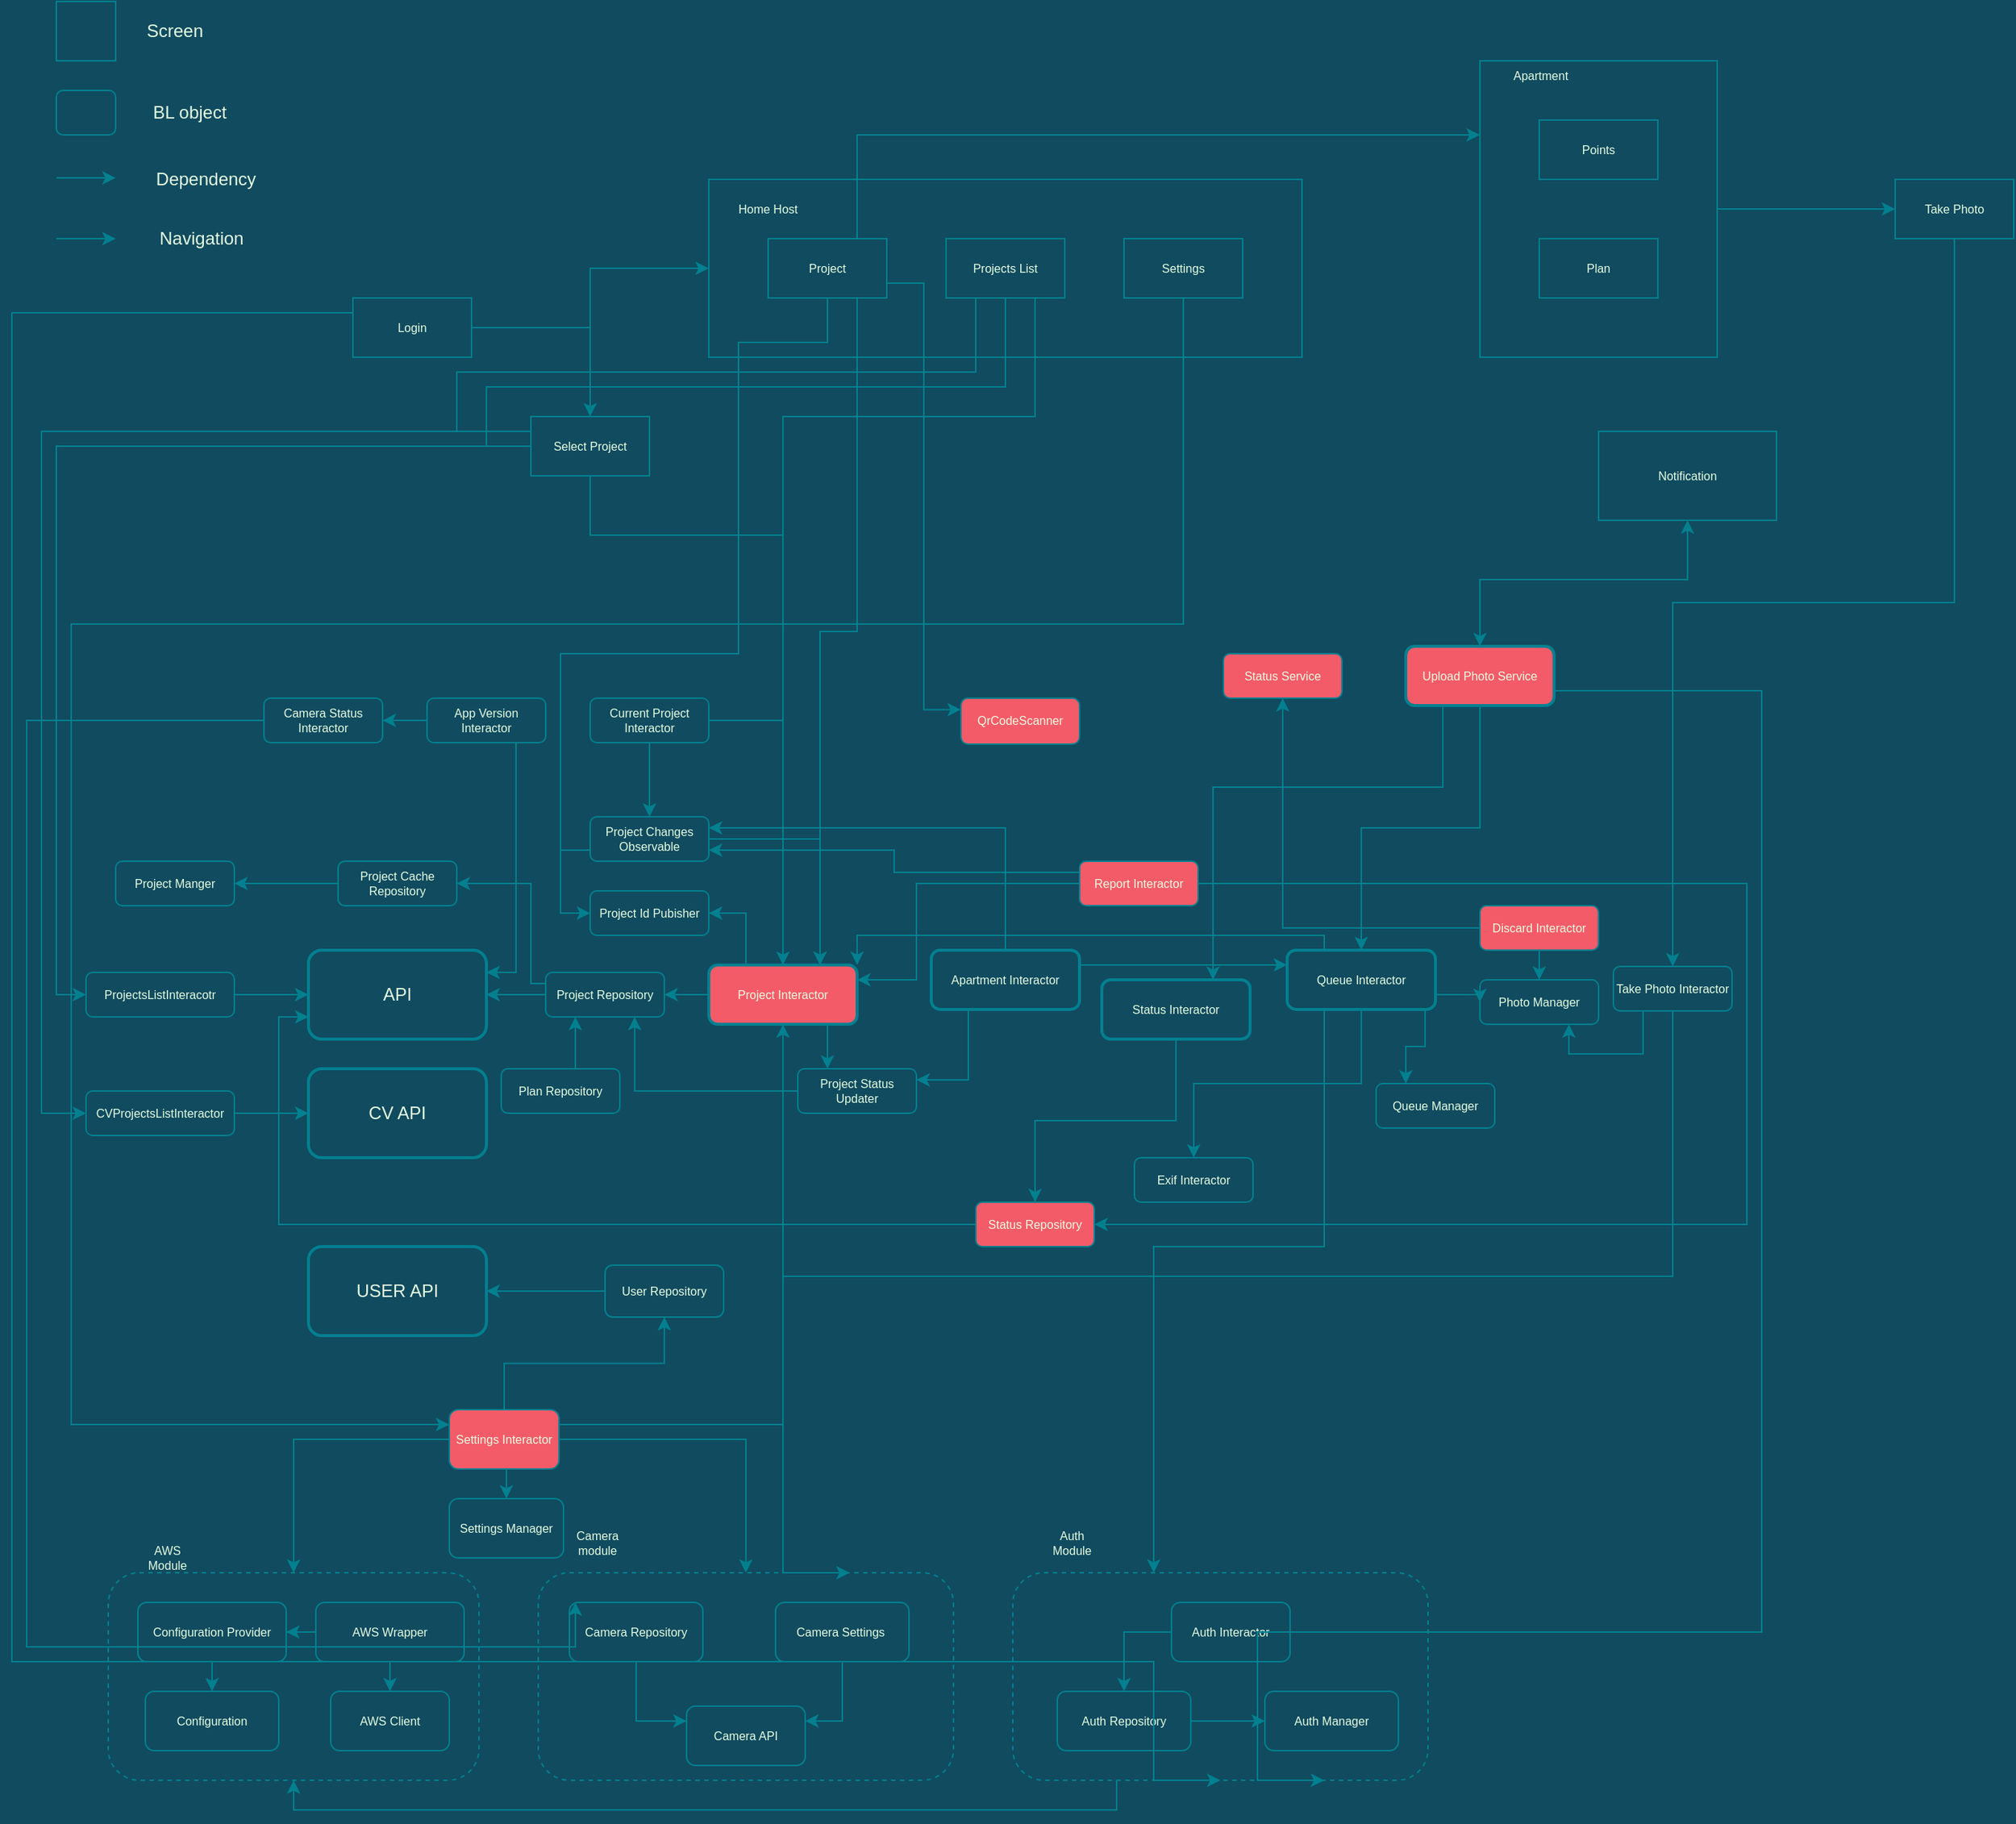 <mxfile version="15.8.8" type="github"><diagram name="Page-1" id="42789a77-a242-8287-6e28-9cd8cfd52e62"><mxGraphModel dx="2066" dy="1129" grid="1" gridSize="10" guides="1" tooltips="1" connect="1" arrows="1" fold="1" page="1" pageScale="1" pageWidth="1654" pageHeight="1169" background="#114B5F" math="0" shadow="0"><root><mxCell id="0"/><mxCell id="1" parent="0"/><mxCell id="CFFRvOlnbQnw0D-xUS7e-23" value="" style="rounded=0;whiteSpace=wrap;html=1;strokeWidth=1;fillColor=none;fontSize=8;strokeColor=#028090;fontColor=#E4FDE1;" parent="1" vertex="1"><mxGeometry x="480" y="160" width="400" height="120" as="geometry"/></mxCell><mxCell id="DZVY_cqz2_20i1OGTOJB-3" value="" style="rounded=1;whiteSpace=wrap;html=1;fillColor=none;fontSize=8;dashed=1;strokeColor=#028090;fontColor=#E4FDE1;" parent="1" vertex="1"><mxGeometry x="75" y="1100" width="250" height="140" as="geometry"/></mxCell><mxCell id="DZVY_cqz2_20i1OGTOJB-4" value="AWS Module" style="text;html=1;strokeColor=none;fillColor=none;align=center;verticalAlign=middle;whiteSpace=wrap;rounded=0;dashed=1;fontSize=8;fontColor=#E4FDE1;" parent="1" vertex="1"><mxGeometry x="95" y="1080" width="40" height="20" as="geometry"/></mxCell><mxCell id="DZVY_cqz2_20i1OGTOJB-30" style="edgeStyle=orthogonalEdgeStyle;rounded=0;orthogonalLoop=1;jettySize=auto;html=1;exitX=0.5;exitY=1;exitDx=0;exitDy=0;fontSize=8;entryX=0.5;entryY=0;entryDx=0;entryDy=0;labelBackgroundColor=#114B5F;strokeColor=#028090;fontColor=#E4FDE1;" parent="1" source="DZVY_cqz2_20i1OGTOJB-5" target="DZVY_cqz2_20i1OGTOJB-29" edge="1"><mxGeometry relative="1" as="geometry"/></mxCell><mxCell id="DZVY_cqz2_20i1OGTOJB-5" value="Configuration Provider" style="rounded=1;whiteSpace=wrap;html=1;fillColor=none;fontSize=8;strokeColor=#028090;fontColor=#E4FDE1;" parent="1" vertex="1"><mxGeometry x="95" y="1120" width="100" height="40" as="geometry"/></mxCell><mxCell id="DZVY_cqz2_20i1OGTOJB-6" value="AWS Client" style="rounded=1;whiteSpace=wrap;html=1;fillColor=none;fontSize=8;strokeColor=#028090;fontColor=#E4FDE1;" parent="1" vertex="1"><mxGeometry x="225" y="1180" width="80" height="40" as="geometry"/></mxCell><mxCell id="DZVY_cqz2_20i1OGTOJB-27" value="" style="edgeStyle=orthogonalEdgeStyle;rounded=0;orthogonalLoop=1;jettySize=auto;html=1;fontSize=8;labelBackgroundColor=#114B5F;strokeColor=#028090;fontColor=#E4FDE1;" parent="1" source="DZVY_cqz2_20i1OGTOJB-7" target="DZVY_cqz2_20i1OGTOJB-5" edge="1"><mxGeometry relative="1" as="geometry"/></mxCell><mxCell id="DZVY_cqz2_20i1OGTOJB-28" style="edgeStyle=orthogonalEdgeStyle;rounded=0;orthogonalLoop=1;jettySize=auto;html=1;exitX=0.5;exitY=1;exitDx=0;exitDy=0;fontSize=8;entryX=0.5;entryY=0;entryDx=0;entryDy=0;labelBackgroundColor=#114B5F;strokeColor=#028090;fontColor=#E4FDE1;" parent="1" source="DZVY_cqz2_20i1OGTOJB-7" target="DZVY_cqz2_20i1OGTOJB-6" edge="1"><mxGeometry relative="1" as="geometry"><mxPoint x="275" y="1180" as="targetPoint"/></mxGeometry></mxCell><mxCell id="DZVY_cqz2_20i1OGTOJB-7" value="AWS Wrapper" style="rounded=1;whiteSpace=wrap;html=1;fillColor=none;fontSize=8;strokeColor=#028090;fontColor=#E4FDE1;" parent="1" vertex="1"><mxGeometry x="215" y="1120" width="100" height="40" as="geometry"/></mxCell><mxCell id="DZVY_cqz2_20i1OGTOJB-8" value="" style="rounded=1;whiteSpace=wrap;html=1;fillColor=none;fontSize=8;dashed=1;strokeColor=#028090;fontColor=#E4FDE1;" parent="1" vertex="1"><mxGeometry x="365" y="1100" width="280" height="140" as="geometry"/></mxCell><mxCell id="DZVY_cqz2_20i1OGTOJB-9" value="Camera module" style="text;html=1;strokeColor=none;fillColor=none;align=center;verticalAlign=middle;whiteSpace=wrap;rounded=0;dashed=1;fontSize=8;fontColor=#E4FDE1;" parent="1" vertex="1"><mxGeometry x="385" y="1070" width="40" height="20" as="geometry"/></mxCell><mxCell id="DZVY_cqz2_20i1OGTOJB-10" value="Camera Repository" style="rounded=1;whiteSpace=wrap;html=1;fillColor=none;fontSize=8;strokeColor=#028090;fontColor=#E4FDE1;" parent="1" vertex="1"><mxGeometry x="386" y="1120" width="90" height="40" as="geometry"/></mxCell><mxCell id="DZVY_cqz2_20i1OGTOJB-11" value="Camera Settings&amp;nbsp;" style="rounded=1;whiteSpace=wrap;html=1;fillColor=none;fontSize=8;strokeColor=#028090;fontColor=#E4FDE1;" parent="1" vertex="1"><mxGeometry x="525" y="1120" width="90" height="40" as="geometry"/></mxCell><mxCell id="DZVY_cqz2_20i1OGTOJB-17" value="" style="edgeStyle=orthogonalEdgeStyle;rounded=0;orthogonalLoop=1;jettySize=auto;html=1;fontSize=8;exitX=0.5;exitY=1;exitDx=0;exitDy=0;entryX=0;entryY=0.25;entryDx=0;entryDy=0;labelBackgroundColor=#114B5F;strokeColor=#028090;fontColor=#E4FDE1;" parent="1" source="DZVY_cqz2_20i1OGTOJB-10" target="DZVY_cqz2_20i1OGTOJB-12" edge="1"><mxGeometry relative="1" as="geometry"/></mxCell><mxCell id="DZVY_cqz2_20i1OGTOJB-18" style="edgeStyle=orthogonalEdgeStyle;rounded=0;orthogonalLoop=1;jettySize=auto;html=1;exitX=0.5;exitY=1;exitDx=0;exitDy=0;fontSize=8;entryX=1;entryY=0.25;entryDx=0;entryDy=0;labelBackgroundColor=#114B5F;strokeColor=#028090;fontColor=#E4FDE1;" parent="1" source="DZVY_cqz2_20i1OGTOJB-11" target="DZVY_cqz2_20i1OGTOJB-12" edge="1"><mxGeometry relative="1" as="geometry"/></mxCell><mxCell id="DZVY_cqz2_20i1OGTOJB-12" value="Camera API" style="rounded=1;whiteSpace=wrap;html=1;fillColor=none;fontSize=8;strokeColor=#028090;fontColor=#E4FDE1;" parent="1" vertex="1"><mxGeometry x="465" y="1190" width="80" height="40" as="geometry"/></mxCell><mxCell id="DZVY_cqz2_20i1OGTOJB-21" style="edgeStyle=orthogonalEdgeStyle;rounded=0;orthogonalLoop=1;jettySize=auto;html=1;exitX=0.25;exitY=1;exitDx=0;exitDy=0;fontSize=8;entryX=0.5;entryY=1;entryDx=0;entryDy=0;labelBackgroundColor=#114B5F;strokeColor=#028090;fontColor=#E4FDE1;" parent="1" source="DZVY_cqz2_20i1OGTOJB-19" target="DZVY_cqz2_20i1OGTOJB-3" edge="1"><mxGeometry relative="1" as="geometry"><mxPoint x="755.333" y="1270" as="targetPoint"/></mxGeometry></mxCell><mxCell id="DZVY_cqz2_20i1OGTOJB-19" value="" style="rounded=1;whiteSpace=wrap;html=1;fillColor=none;fontSize=8;dashed=1;strokeColor=#028090;fontColor=#E4FDE1;" parent="1" vertex="1"><mxGeometry x="685" y="1100" width="280" height="140" as="geometry"/></mxCell><mxCell id="DZVY_cqz2_20i1OGTOJB-20" value="Auth Module" style="text;html=1;strokeColor=none;fillColor=none;align=center;verticalAlign=middle;whiteSpace=wrap;rounded=0;dashed=1;fontSize=8;fontColor=#E4FDE1;" parent="1" vertex="1"><mxGeometry x="705" y="1070" width="40" height="20" as="geometry"/></mxCell><mxCell id="DZVY_cqz2_20i1OGTOJB-29" value="Configuration" style="rounded=1;whiteSpace=wrap;html=1;fillColor=none;fontSize=8;strokeColor=#028090;fontColor=#E4FDE1;" parent="1" vertex="1"><mxGeometry x="100" y="1180" width="90" height="40" as="geometry"/></mxCell><mxCell id="DZVY_cqz2_20i1OGTOJB-35" style="edgeStyle=orthogonalEdgeStyle;rounded=0;orthogonalLoop=1;jettySize=auto;html=1;exitX=0;exitY=0.5;exitDx=0;exitDy=0;fontSize=8;entryX=0.5;entryY=0;entryDx=0;entryDy=0;labelBackgroundColor=#114B5F;strokeColor=#028090;fontColor=#E4FDE1;" parent="1" source="DZVY_cqz2_20i1OGTOJB-31" target="DZVY_cqz2_20i1OGTOJB-32" edge="1"><mxGeometry relative="1" as="geometry"/></mxCell><mxCell id="DZVY_cqz2_20i1OGTOJB-31" value="Auth Interactor" style="rounded=1;whiteSpace=wrap;html=1;fillColor=none;fontSize=8;strokeColor=#028090;fontColor=#E4FDE1;" parent="1" vertex="1"><mxGeometry x="792" y="1120" width="80" height="40" as="geometry"/></mxCell><mxCell id="DZVY_cqz2_20i1OGTOJB-36" style="edgeStyle=orthogonalEdgeStyle;rounded=0;orthogonalLoop=1;jettySize=auto;html=1;exitX=1;exitY=0.5;exitDx=0;exitDy=0;entryX=0;entryY=0.5;entryDx=0;entryDy=0;fontSize=8;labelBackgroundColor=#114B5F;strokeColor=#028090;fontColor=#E4FDE1;" parent="1" source="DZVY_cqz2_20i1OGTOJB-32" target="DZVY_cqz2_20i1OGTOJB-33" edge="1"><mxGeometry relative="1" as="geometry"/></mxCell><mxCell id="DZVY_cqz2_20i1OGTOJB-32" value="Auth Repository" style="rounded=1;whiteSpace=wrap;html=1;fillColor=none;fontSize=8;strokeColor=#028090;fontColor=#E4FDE1;" parent="1" vertex="1"><mxGeometry x="715" y="1180" width="90" height="40" as="geometry"/></mxCell><mxCell id="DZVY_cqz2_20i1OGTOJB-33" value="Auth Manager" style="rounded=1;whiteSpace=wrap;html=1;fillColor=none;fontSize=8;strokeColor=#028090;fontColor=#E4FDE1;" parent="1" vertex="1"><mxGeometry x="855" y="1180" width="90" height="40" as="geometry"/></mxCell><mxCell id="_e8I-PWvAFkvdqJC60Z8-18" value="QrCodeScanner" style="rounded=1;whiteSpace=wrap;html=1;fontSize=8;fillColor=#F45B69;strokeColor=#028090;fontColor=#E4FDE1;" parent="1" vertex="1"><mxGeometry x="650" y="510" width="80" height="30.94" as="geometry"/></mxCell><mxCell id="DZVY_cqz2_20i1OGTOJB-61" value="" style="edgeStyle=orthogonalEdgeStyle;rounded=0;orthogonalLoop=1;jettySize=auto;html=1;fontSize=8;labelBackgroundColor=#114B5F;strokeColor=#028090;fontColor=#E4FDE1;" parent="1" source="_e8I-PWvAFkvdqJC60Z8-2" target="DZVY_cqz2_20i1OGTOJB-58" edge="1"><mxGeometry relative="1" as="geometry"/></mxCell><mxCell id="DZVY_cqz2_20i1OGTOJB-76" style="edgeStyle=orthogonalEdgeStyle;rounded=0;orthogonalLoop=1;jettySize=auto;html=1;exitX=0.25;exitY=0;exitDx=0;exitDy=0;entryX=1;entryY=0.5;entryDx=0;entryDy=0;fontSize=8;labelBackgroundColor=#114B5F;strokeColor=#028090;fontColor=#E4FDE1;" parent="1" source="_e8I-PWvAFkvdqJC60Z8-2" target="DZVY_cqz2_20i1OGTOJB-63" edge="1"><mxGeometry relative="1" as="geometry"/></mxCell><mxCell id="DZVY_cqz2_20i1OGTOJB-91" style="edgeStyle=orthogonalEdgeStyle;rounded=0;orthogonalLoop=1;jettySize=auto;html=1;exitX=0.75;exitY=1;exitDx=0;exitDy=0;entryX=0.25;entryY=0;entryDx=0;entryDy=0;fontSize=8;labelBackgroundColor=#114B5F;strokeColor=#028090;fontColor=#E4FDE1;" parent="1" source="_e8I-PWvAFkvdqJC60Z8-2" target="DZVY_cqz2_20i1OGTOJB-65" edge="1"><mxGeometry relative="1" as="geometry"/></mxCell><mxCell id="_e8I-PWvAFkvdqJC60Z8-2" value="Project Interactor" style="rounded=1;whiteSpace=wrap;html=1;fontSize=8;strokeWidth=2;fillColor=#F45B69;strokeColor=#028090;fontColor=#E4FDE1;" parent="1" vertex="1"><mxGeometry x="480" y="690" width="100" height="40" as="geometry"/></mxCell><mxCell id="DZVY_cqz2_20i1OGTOJB-40" style="edgeStyle=orthogonalEdgeStyle;rounded=0;orthogonalLoop=1;jettySize=auto;html=1;exitX=1;exitY=0.5;exitDx=0;exitDy=0;fontSize=8;labelBackgroundColor=#114B5F;strokeColor=#028090;fontColor=#E4FDE1;" parent="1" source="_e8I-PWvAFkvdqJC60Z8-4" target="DZVY_cqz2_20i1OGTOJB-8" edge="1"><mxGeometry relative="1" as="geometry"/></mxCell><mxCell id="DZVY_cqz2_20i1OGTOJB-43" style="edgeStyle=orthogonalEdgeStyle;rounded=0;orthogonalLoop=1;jettySize=auto;html=1;exitX=0;exitY=0.5;exitDx=0;exitDy=0;fontSize=8;labelBackgroundColor=#114B5F;strokeColor=#028090;fontColor=#E4FDE1;" parent="1" source="_e8I-PWvAFkvdqJC60Z8-4" target="DZVY_cqz2_20i1OGTOJB-3" edge="1"><mxGeometry relative="1" as="geometry"/></mxCell><mxCell id="DZVY_cqz2_20i1OGTOJB-46" style="edgeStyle=orthogonalEdgeStyle;rounded=0;orthogonalLoop=1;jettySize=auto;html=1;exitX=0.5;exitY=1;exitDx=0;exitDy=0;entryX=0.5;entryY=0;entryDx=0;entryDy=0;fontSize=8;labelBackgroundColor=#114B5F;strokeColor=#028090;fontColor=#E4FDE1;" parent="1" source="_e8I-PWvAFkvdqJC60Z8-4" target="DZVY_cqz2_20i1OGTOJB-41" edge="1"><mxGeometry relative="1" as="geometry"/></mxCell><mxCell id="DZVY_cqz2_20i1OGTOJB-57" style="edgeStyle=orthogonalEdgeStyle;rounded=0;orthogonalLoop=1;jettySize=auto;html=1;exitX=1;exitY=0.25;exitDx=0;exitDy=0;entryX=0.5;entryY=1;entryDx=0;entryDy=0;fontSize=12;labelBackgroundColor=#114B5F;strokeColor=#028090;fontColor=#E4FDE1;" parent="1" source="_e8I-PWvAFkvdqJC60Z8-4" target="_e8I-PWvAFkvdqJC60Z8-2" edge="1"><mxGeometry relative="1" as="geometry"/></mxCell><mxCell id="qmJOPKfIapiushT_JeNZ-2" style="edgeStyle=orthogonalEdgeStyle;rounded=0;orthogonalLoop=1;jettySize=auto;html=1;entryX=0.5;entryY=1;entryDx=0;entryDy=0;strokeColor=#028090;exitX=0.5;exitY=0;exitDx=0;exitDy=0;" edge="1" parent="1" source="_e8I-PWvAFkvdqJC60Z8-4" target="qmJOPKfIapiushT_JeNZ-3"><mxGeometry relative="1" as="geometry"/></mxCell><mxCell id="_e8I-PWvAFkvdqJC60Z8-4" value="Settings Interactor" style="rounded=1;whiteSpace=wrap;html=1;fontSize=8;fillColor=#F45B69;strokeColor=#028090;fontColor=#E4FDE1;" parent="1" vertex="1"><mxGeometry x="305" y="990" width="74" height="40" as="geometry"/></mxCell><mxCell id="DZVY_cqz2_20i1OGTOJB-41" value="Settings Manager" style="rounded=1;whiteSpace=wrap;html=1;fillColor=none;fontSize=8;strokeColor=#028090;fontColor=#E4FDE1;" parent="1" vertex="1"><mxGeometry x="305" y="1050" width="77" height="40" as="geometry"/></mxCell><mxCell id="DZVY_cqz2_20i1OGTOJB-56" style="edgeStyle=orthogonalEdgeStyle;rounded=0;orthogonalLoop=1;jettySize=auto;html=1;exitX=1;exitY=0.5;exitDx=0;exitDy=0;entryX=0;entryY=0.5;entryDx=0;entryDy=0;fontSize=12;labelBackgroundColor=#114B5F;strokeColor=#028090;fontColor=#E4FDE1;" parent="1" source="DZVY_cqz2_20i1OGTOJB-48" target="DZVY_cqz2_20i1OGTOJB-50" edge="1"><mxGeometry relative="1" as="geometry"/></mxCell><mxCell id="DZVY_cqz2_20i1OGTOJB-48" value="ProjectsListInteracotr" style="rounded=1;whiteSpace=wrap;html=1;fillColor=none;fontSize=8;strokeColor=#028090;fontColor=#E4FDE1;" parent="1" vertex="1"><mxGeometry x="60" y="695" width="100" height="30" as="geometry"/></mxCell><mxCell id="DZVY_cqz2_20i1OGTOJB-55" style="edgeStyle=orthogonalEdgeStyle;rounded=0;orthogonalLoop=1;jettySize=auto;html=1;exitX=1;exitY=0.5;exitDx=0;exitDy=0;fontSize=12;labelBackgroundColor=#114B5F;strokeColor=#028090;fontColor=#E4FDE1;" parent="1" source="DZVY_cqz2_20i1OGTOJB-49" target="DZVY_cqz2_20i1OGTOJB-51" edge="1"><mxGeometry relative="1" as="geometry"/></mxCell><mxCell id="DZVY_cqz2_20i1OGTOJB-49" value="CVProjectsListInteractor" style="rounded=1;whiteSpace=wrap;html=1;fillColor=none;fontSize=8;strokeColor=#028090;fontColor=#E4FDE1;" parent="1" vertex="1"><mxGeometry x="60" y="775" width="100" height="30" as="geometry"/></mxCell><mxCell id="DZVY_cqz2_20i1OGTOJB-50" value="API" style="rounded=1;whiteSpace=wrap;html=1;fillColor=none;fontSize=12;strokeWidth=2;strokeColor=#028090;fontColor=#E4FDE1;" parent="1" vertex="1"><mxGeometry x="210" y="680" width="120" height="60" as="geometry"/></mxCell><mxCell id="DZVY_cqz2_20i1OGTOJB-51" value="CV API" style="rounded=1;whiteSpace=wrap;html=1;fillColor=none;fontSize=12;strokeWidth=2;strokeColor=#028090;fontColor=#E4FDE1;" parent="1" vertex="1"><mxGeometry x="210" y="760" width="120" height="60" as="geometry"/></mxCell><mxCell id="DZVY_cqz2_20i1OGTOJB-59" style="edgeStyle=orthogonalEdgeStyle;rounded=0;orthogonalLoop=1;jettySize=auto;html=1;exitX=0;exitY=0.5;exitDx=0;exitDy=0;entryX=1;entryY=0.5;entryDx=0;entryDy=0;fontSize=8;labelBackgroundColor=#114B5F;strokeColor=#028090;fontColor=#E4FDE1;" parent="1" source="DZVY_cqz2_20i1OGTOJB-58" target="DZVY_cqz2_20i1OGTOJB-50" edge="1"><mxGeometry relative="1" as="geometry"/></mxCell><mxCell id="DZVY_cqz2_20i1OGTOJB-71" style="edgeStyle=orthogonalEdgeStyle;rounded=0;orthogonalLoop=1;jettySize=auto;html=1;exitX=0;exitY=0.25;exitDx=0;exitDy=0;entryX=1;entryY=0.5;entryDx=0;entryDy=0;fontSize=8;labelBackgroundColor=#114B5F;strokeColor=#028090;fontColor=#E4FDE1;" parent="1" source="DZVY_cqz2_20i1OGTOJB-58" target="DZVY_cqz2_20i1OGTOJB-70" edge="1"><mxGeometry relative="1" as="geometry"><Array as="points"><mxPoint x="360" y="702"/><mxPoint x="360" y="635"/></Array></mxGeometry></mxCell><mxCell id="DZVY_cqz2_20i1OGTOJB-58" value="Project Repository" style="rounded=1;whiteSpace=wrap;html=1;fillColor=none;fontSize=8;strokeColor=#028090;fontColor=#E4FDE1;" parent="1" vertex="1"><mxGeometry x="370" y="695" width="80" height="30" as="geometry"/></mxCell><mxCell id="DZVY_cqz2_20i1OGTOJB-63" value="Project Id Pubisher" style="rounded=1;whiteSpace=wrap;html=1;fillColor=none;fontSize=8;strokeColor=#028090;fontColor=#E4FDE1;" parent="1" vertex="1"><mxGeometry x="400" y="640" width="80" height="30" as="geometry"/></mxCell><mxCell id="DZVY_cqz2_20i1OGTOJB-88" style="edgeStyle=orthogonalEdgeStyle;rounded=0;orthogonalLoop=1;jettySize=auto;html=1;exitX=0;exitY=0.5;exitDx=0;exitDy=0;entryX=0.75;entryY=1;entryDx=0;entryDy=0;fontSize=8;labelBackgroundColor=#114B5F;strokeColor=#028090;fontColor=#E4FDE1;" parent="1" source="DZVY_cqz2_20i1OGTOJB-65" target="DZVY_cqz2_20i1OGTOJB-58" edge="1"><mxGeometry relative="1" as="geometry"/></mxCell><mxCell id="DZVY_cqz2_20i1OGTOJB-65" value="Project Status Updater" style="rounded=1;whiteSpace=wrap;html=1;fillColor=none;fontSize=8;strokeColor=#028090;fontColor=#E4FDE1;" parent="1" vertex="1"><mxGeometry x="540" y="760" width="80" height="30" as="geometry"/></mxCell><mxCell id="DZVY_cqz2_20i1OGTOJB-90" style="edgeStyle=orthogonalEdgeStyle;rounded=0;orthogonalLoop=1;jettySize=auto;html=1;exitX=0.75;exitY=0;exitDx=0;exitDy=0;entryX=0.25;entryY=1;entryDx=0;entryDy=0;fontSize=8;labelBackgroundColor=#114B5F;strokeColor=#028090;fontColor=#E4FDE1;" parent="1" source="DZVY_cqz2_20i1OGTOJB-67" target="DZVY_cqz2_20i1OGTOJB-58" edge="1"><mxGeometry relative="1" as="geometry"/></mxCell><mxCell id="DZVY_cqz2_20i1OGTOJB-67" value="Plan Repository" style="rounded=1;whiteSpace=wrap;html=1;fillColor=none;fontSize=8;strokeColor=#028090;fontColor=#E4FDE1;" parent="1" vertex="1"><mxGeometry x="340" y="760" width="80" height="30" as="geometry"/></mxCell><mxCell id="DZVY_cqz2_20i1OGTOJB-73" value="" style="edgeStyle=orthogonalEdgeStyle;rounded=0;orthogonalLoop=1;jettySize=auto;html=1;fontSize=8;labelBackgroundColor=#114B5F;strokeColor=#028090;fontColor=#E4FDE1;" parent="1" source="DZVY_cqz2_20i1OGTOJB-70" target="DZVY_cqz2_20i1OGTOJB-72" edge="1"><mxGeometry relative="1" as="geometry"/></mxCell><mxCell id="DZVY_cqz2_20i1OGTOJB-70" value="Project Cache Repository" style="rounded=1;whiteSpace=wrap;html=1;fillColor=none;fontSize=8;strokeColor=#028090;fontColor=#E4FDE1;" parent="1" vertex="1"><mxGeometry x="230" y="620" width="80" height="30" as="geometry"/></mxCell><mxCell id="DZVY_cqz2_20i1OGTOJB-72" value="Project Manger" style="rounded=1;whiteSpace=wrap;html=1;fillColor=none;fontSize=8;strokeColor=#028090;fontColor=#E4FDE1;" parent="1" vertex="1"><mxGeometry x="80" y="620" width="80" height="30" as="geometry"/></mxCell><mxCell id="DZVY_cqz2_20i1OGTOJB-81" style="edgeStyle=orthogonalEdgeStyle;rounded=0;orthogonalLoop=1;jettySize=auto;html=1;exitX=0.5;exitY=0;exitDx=0;exitDy=0;entryX=1;entryY=0.25;entryDx=0;entryDy=0;fontSize=8;labelBackgroundColor=#114B5F;strokeColor=#028090;fontColor=#E4FDE1;" parent="1" source="DZVY_cqz2_20i1OGTOJB-79" target="DZVY_cqz2_20i1OGTOJB-80" edge="1"><mxGeometry relative="1" as="geometry"/></mxCell><mxCell id="DZVY_cqz2_20i1OGTOJB-92" style="edgeStyle=orthogonalEdgeStyle;rounded=0;orthogonalLoop=1;jettySize=auto;html=1;exitX=0.25;exitY=1;exitDx=0;exitDy=0;entryX=1;entryY=0.25;entryDx=0;entryDy=0;fontSize=8;labelBackgroundColor=#114B5F;strokeColor=#028090;fontColor=#E4FDE1;" parent="1" source="DZVY_cqz2_20i1OGTOJB-79" target="DZVY_cqz2_20i1OGTOJB-65" edge="1"><mxGeometry relative="1" as="geometry"/></mxCell><mxCell id="CFFRvOlnbQnw0D-xUS7e-15" style="edgeStyle=orthogonalEdgeStyle;rounded=0;orthogonalLoop=1;jettySize=auto;html=1;exitX=1;exitY=0.25;exitDx=0;exitDy=0;entryX=0;entryY=0.25;entryDx=0;entryDy=0;fontSize=8;labelBackgroundColor=#114B5F;strokeColor=#028090;fontColor=#E4FDE1;" parent="1" source="DZVY_cqz2_20i1OGTOJB-79" target="DZVY_cqz2_20i1OGTOJB-84" edge="1"><mxGeometry relative="1" as="geometry"/></mxCell><mxCell id="DZVY_cqz2_20i1OGTOJB-79" value="Apartment Interactor" style="rounded=1;whiteSpace=wrap;html=1;fillColor=none;fontSize=8;strokeWidth=2;strokeColor=#028090;fontColor=#E4FDE1;" parent="1" vertex="1"><mxGeometry x="630" y="679.94" width="100" height="40" as="geometry"/></mxCell><mxCell id="DZVY_cqz2_20i1OGTOJB-86" style="edgeStyle=orthogonalEdgeStyle;rounded=0;orthogonalLoop=1;jettySize=auto;html=1;exitX=0;exitY=0.75;exitDx=0;exitDy=0;entryX=0;entryY=0.5;entryDx=0;entryDy=0;fontSize=8;labelBackgroundColor=#114B5F;strokeColor=#028090;fontColor=#E4FDE1;" parent="1" source="DZVY_cqz2_20i1OGTOJB-80" target="DZVY_cqz2_20i1OGTOJB-63" edge="1"><mxGeometry relative="1" as="geometry"/></mxCell><mxCell id="DZVY_cqz2_20i1OGTOJB-87" style="edgeStyle=orthogonalEdgeStyle;rounded=0;orthogonalLoop=1;jettySize=auto;html=1;exitX=1;exitY=0.5;exitDx=0;exitDy=0;entryX=0.75;entryY=0;entryDx=0;entryDy=0;fontSize=8;labelBackgroundColor=#114B5F;strokeColor=#028090;fontColor=#E4FDE1;" parent="1" source="DZVY_cqz2_20i1OGTOJB-80" target="_e8I-PWvAFkvdqJC60Z8-2" edge="1"><mxGeometry relative="1" as="geometry"/></mxCell><mxCell id="DZVY_cqz2_20i1OGTOJB-80" value="Project Changes Observable" style="rounded=1;whiteSpace=wrap;html=1;strokeWidth=1;fillColor=none;fontSize=8;strokeColor=#028090;fontColor=#E4FDE1;" parent="1" vertex="1"><mxGeometry x="400" y="590" width="80" height="30" as="geometry"/></mxCell><mxCell id="DZVY_cqz2_20i1OGTOJB-109" style="edgeStyle=orthogonalEdgeStyle;rounded=0;orthogonalLoop=1;jettySize=auto;html=1;exitX=0.25;exitY=0;exitDx=0;exitDy=0;entryX=1;entryY=0;entryDx=0;entryDy=0;fontSize=8;labelBackgroundColor=#114B5F;strokeColor=#028090;fontColor=#E4FDE1;" parent="1" source="DZVY_cqz2_20i1OGTOJB-84" target="_e8I-PWvAFkvdqJC60Z8-2" edge="1"><mxGeometry relative="1" as="geometry"><Array as="points"><mxPoint x="895" y="670"/><mxPoint x="580" y="670"/></Array></mxGeometry></mxCell><mxCell id="DZVY_cqz2_20i1OGTOJB-111" style="edgeStyle=orthogonalEdgeStyle;rounded=0;orthogonalLoop=1;jettySize=auto;html=1;exitX=0.5;exitY=1;exitDx=0;exitDy=0;entryX=0.5;entryY=0;entryDx=0;entryDy=0;fontSize=8;labelBackgroundColor=#114B5F;strokeColor=#028090;fontColor=#E4FDE1;" parent="1" source="DZVY_cqz2_20i1OGTOJB-84" target="DZVY_cqz2_20i1OGTOJB-110" edge="1"><mxGeometry relative="1" as="geometry"/></mxCell><mxCell id="DZVY_cqz2_20i1OGTOJB-116" style="edgeStyle=orthogonalEdgeStyle;rounded=0;orthogonalLoop=1;jettySize=auto;html=1;exitX=1;exitY=0.75;exitDx=0;exitDy=0;entryX=0;entryY=0.5;entryDx=0;entryDy=0;fontSize=8;labelBackgroundColor=#114B5F;strokeColor=#028090;fontColor=#E4FDE1;" parent="1" source="DZVY_cqz2_20i1OGTOJB-84" target="DZVY_cqz2_20i1OGTOJB-104" edge="1"><mxGeometry relative="1" as="geometry"/></mxCell><mxCell id="DZVY_cqz2_20i1OGTOJB-117" style="edgeStyle=orthogonalEdgeStyle;rounded=0;orthogonalLoop=1;jettySize=auto;html=1;fontSize=8;exitX=0.25;exitY=1;exitDx=0;exitDy=0;labelBackgroundColor=#114B5F;strokeColor=#028090;fontColor=#E4FDE1;" parent="1" source="DZVY_cqz2_20i1OGTOJB-84" target="DZVY_cqz2_20i1OGTOJB-19" edge="1"><mxGeometry relative="1" as="geometry"><Array as="points"><mxPoint x="895" y="880"/><mxPoint x="780" y="880"/></Array><mxPoint x="890" y="740" as="sourcePoint"/></mxGeometry></mxCell><mxCell id="DZVY_cqz2_20i1OGTOJB-84" value="Queue Interactor" style="rounded=1;whiteSpace=wrap;html=1;strokeWidth=2;fillColor=none;fontSize=8;strokeColor=#028090;fontColor=#E4FDE1;" parent="1" vertex="1"><mxGeometry x="870" y="679.94" width="100" height="40" as="geometry"/></mxCell><mxCell id="DZVY_cqz2_20i1OGTOJB-94" style="edgeStyle=orthogonalEdgeStyle;rounded=0;orthogonalLoop=1;jettySize=auto;html=1;exitX=0.5;exitY=1;exitDx=0;exitDy=0;entryX=0.5;entryY=0;entryDx=0;entryDy=0;fontSize=8;labelBackgroundColor=#114B5F;strokeColor=#028090;fontColor=#E4FDE1;" parent="1" source="DZVY_cqz2_20i1OGTOJB-93" target="DZVY_cqz2_20i1OGTOJB-80" edge="1"><mxGeometry relative="1" as="geometry"/></mxCell><mxCell id="DZVY_cqz2_20i1OGTOJB-95" style="edgeStyle=orthogonalEdgeStyle;rounded=0;orthogonalLoop=1;jettySize=auto;html=1;exitX=1;exitY=0.5;exitDx=0;exitDy=0;fontSize=8;labelBackgroundColor=#114B5F;strokeColor=#028090;fontColor=#E4FDE1;" parent="1" source="DZVY_cqz2_20i1OGTOJB-93" target="_e8I-PWvAFkvdqJC60Z8-2" edge="1"><mxGeometry relative="1" as="geometry"/></mxCell><mxCell id="DZVY_cqz2_20i1OGTOJB-93" value="Current Project Interactor" style="rounded=1;whiteSpace=wrap;html=1;strokeWidth=1;fillColor=none;fontSize=8;strokeColor=#028090;fontColor=#E4FDE1;" parent="1" vertex="1"><mxGeometry x="400" y="510" width="80" height="30" as="geometry"/></mxCell><mxCell id="DZVY_cqz2_20i1OGTOJB-97" style="edgeStyle=orthogonalEdgeStyle;rounded=0;orthogonalLoop=1;jettySize=auto;html=1;exitX=0.75;exitY=1;exitDx=0;exitDy=0;entryX=1;entryY=0.25;entryDx=0;entryDy=0;fontSize=8;labelBackgroundColor=#114B5F;strokeColor=#028090;fontColor=#E4FDE1;" parent="1" source="DZVY_cqz2_20i1OGTOJB-96" target="DZVY_cqz2_20i1OGTOJB-50" edge="1"><mxGeometry relative="1" as="geometry"/></mxCell><mxCell id="DZVY_cqz2_20i1OGTOJB-99" style="edgeStyle=orthogonalEdgeStyle;rounded=0;orthogonalLoop=1;jettySize=auto;html=1;exitX=0;exitY=0.5;exitDx=0;exitDy=0;entryX=1;entryY=0.5;entryDx=0;entryDy=0;fontSize=8;labelBackgroundColor=#114B5F;strokeColor=#028090;fontColor=#E4FDE1;" parent="1" source="DZVY_cqz2_20i1OGTOJB-96" target="DZVY_cqz2_20i1OGTOJB-98" edge="1"><mxGeometry relative="1" as="geometry"/></mxCell><mxCell id="DZVY_cqz2_20i1OGTOJB-96" value="App Version Interactor" style="rounded=1;whiteSpace=wrap;html=1;strokeWidth=1;fillColor=none;fontSize=8;strokeColor=#028090;fontColor=#E4FDE1;" parent="1" vertex="1"><mxGeometry x="290" y="510" width="80" height="30" as="geometry"/></mxCell><mxCell id="DZVY_cqz2_20i1OGTOJB-100" style="edgeStyle=orthogonalEdgeStyle;rounded=0;orthogonalLoop=1;jettySize=auto;html=1;exitX=0;exitY=0.5;exitDx=0;exitDy=0;fontSize=8;labelBackgroundColor=#114B5F;strokeColor=#028090;fontColor=#E4FDE1;" parent="1" source="DZVY_cqz2_20i1OGTOJB-98" edge="1"><mxGeometry relative="1" as="geometry"><mxPoint x="390" y="1120" as="targetPoint"/><Array as="points"><mxPoint x="20" y="525"/><mxPoint x="20" y="1150"/><mxPoint x="390" y="1150"/></Array></mxGeometry></mxCell><mxCell id="DZVY_cqz2_20i1OGTOJB-98" value="Camera Status Interactor" style="rounded=1;whiteSpace=wrap;html=1;strokeWidth=1;fillColor=none;fontSize=8;strokeColor=#028090;fontColor=#E4FDE1;" parent="1" vertex="1"><mxGeometry x="180" y="510" width="80" height="30" as="geometry"/></mxCell><mxCell id="DZVY_cqz2_20i1OGTOJB-103" style="edgeStyle=orthogonalEdgeStyle;rounded=0;orthogonalLoop=1;jettySize=auto;html=1;exitX=0.5;exitY=1;exitDx=0;exitDy=0;entryX=0.75;entryY=0;entryDx=0;entryDy=0;fontSize=8;labelBackgroundColor=#114B5F;strokeColor=#028090;fontColor=#E4FDE1;" parent="1" source="DZVY_cqz2_20i1OGTOJB-101" target="DZVY_cqz2_20i1OGTOJB-8" edge="1"><mxGeometry relative="1" as="geometry"><Array as="points"><mxPoint x="1130" y="900"/><mxPoint x="530" y="900"/></Array></mxGeometry></mxCell><mxCell id="DZVY_cqz2_20i1OGTOJB-114" style="edgeStyle=orthogonalEdgeStyle;rounded=0;orthogonalLoop=1;jettySize=auto;html=1;exitX=0.25;exitY=1;exitDx=0;exitDy=0;entryX=0.75;entryY=1;entryDx=0;entryDy=0;fontSize=8;labelBackgroundColor=#114B5F;strokeColor=#028090;fontColor=#E4FDE1;" parent="1" source="DZVY_cqz2_20i1OGTOJB-101" target="DZVY_cqz2_20i1OGTOJB-104" edge="1"><mxGeometry relative="1" as="geometry"/></mxCell><mxCell id="DZVY_cqz2_20i1OGTOJB-101" value="Take Photo Interactor" style="rounded=1;whiteSpace=wrap;html=1;strokeWidth=1;fillColor=none;fontSize=8;strokeColor=#028090;fontColor=#E4FDE1;" parent="1" vertex="1"><mxGeometry x="1090" y="690.94" width="80" height="30" as="geometry"/></mxCell><mxCell id="DZVY_cqz2_20i1OGTOJB-104" value="Photo Manager" style="rounded=1;whiteSpace=wrap;html=1;strokeWidth=1;fillColor=none;fontSize=8;strokeColor=#028090;fontColor=#E4FDE1;" parent="1" vertex="1"><mxGeometry x="1000" y="700" width="80" height="30" as="geometry"/></mxCell><mxCell id="CFFRvOlnbQnw0D-xUS7e-8" style="edgeStyle=orthogonalEdgeStyle;rounded=0;orthogonalLoop=1;jettySize=auto;html=1;exitX=0.5;exitY=1;exitDx=0;exitDy=0;entryX=0.5;entryY=0;entryDx=0;entryDy=0;fontSize=8;labelBackgroundColor=#114B5F;strokeColor=#028090;fontColor=#E4FDE1;" parent="1" source="DZVY_cqz2_20i1OGTOJB-106" target="CFFRvOlnbQnw0D-xUS7e-7" edge="1"><mxGeometry relative="1" as="geometry"/></mxCell><mxCell id="DZVY_cqz2_20i1OGTOJB-106" value="Status Interactor" style="rounded=1;whiteSpace=wrap;html=1;strokeWidth=2;fillColor=none;fontSize=8;strokeColor=#028090;fontColor=#E4FDE1;" parent="1" vertex="1"><mxGeometry x="745" y="700" width="100" height="40" as="geometry"/></mxCell><mxCell id="DZVY_cqz2_20i1OGTOJB-110" value="Exif Interactor" style="rounded=1;whiteSpace=wrap;html=1;strokeWidth=1;fillColor=none;fontSize=8;strokeColor=#028090;fontColor=#E4FDE1;" parent="1" vertex="1"><mxGeometry x="767" y="820" width="80" height="30" as="geometry"/></mxCell><mxCell id="DZVY_cqz2_20i1OGTOJB-113" style="edgeStyle=orthogonalEdgeStyle;rounded=0;orthogonalLoop=1;jettySize=auto;html=1;exitX=0.93;exitY=1;exitDx=0;exitDy=0;entryX=0.25;entryY=0;entryDx=0;entryDy=0;fontSize=8;exitPerimeter=0;labelBackgroundColor=#114B5F;strokeColor=#028090;fontColor=#E4FDE1;" parent="1" source="DZVY_cqz2_20i1OGTOJB-84" target="DZVY_cqz2_20i1OGTOJB-112" edge="1"><mxGeometry relative="1" as="geometry"/></mxCell><mxCell id="DZVY_cqz2_20i1OGTOJB-112" value="Queue Manager" style="rounded=1;whiteSpace=wrap;html=1;strokeWidth=1;fillColor=none;fontSize=8;strokeColor=#028090;fontColor=#E4FDE1;" parent="1" vertex="1"><mxGeometry x="930" y="770" width="80" height="30" as="geometry"/></mxCell><mxCell id="CFFRvOlnbQnw0D-xUS7e-4" style="edgeStyle=orthogonalEdgeStyle;rounded=0;orthogonalLoop=1;jettySize=auto;html=1;exitX=0.5;exitY=1;exitDx=0;exitDy=0;fontSize=8;labelBackgroundColor=#114B5F;strokeColor=#028090;fontColor=#E4FDE1;" parent="1" source="CFFRvOlnbQnw0D-xUS7e-1" target="DZVY_cqz2_20i1OGTOJB-104" edge="1"><mxGeometry relative="1" as="geometry"/></mxCell><mxCell id="CFFRvOlnbQnw0D-xUS7e-6" style="edgeStyle=orthogonalEdgeStyle;rounded=0;orthogonalLoop=1;jettySize=auto;html=1;exitX=0;exitY=0.5;exitDx=0;exitDy=0;entryX=0.5;entryY=1;entryDx=0;entryDy=0;fontSize=8;labelBackgroundColor=#114B5F;strokeColor=#028090;fontColor=#E4FDE1;" parent="1" source="CFFRvOlnbQnw0D-xUS7e-1" target="CFFRvOlnbQnw0D-xUS7e-5" edge="1"><mxGeometry relative="1" as="geometry"><Array as="points"><mxPoint x="867" y="665"/></Array></mxGeometry></mxCell><mxCell id="CFFRvOlnbQnw0D-xUS7e-1" value="Discard Interactor" style="rounded=1;whiteSpace=wrap;html=1;fontSize=8;fillColor=#F45B69;strokeColor=#028090;fontColor=#E4FDE1;" parent="1" vertex="1"><mxGeometry x="1000" y="650" width="80" height="30" as="geometry"/></mxCell><mxCell id="CFFRvOlnbQnw0D-xUS7e-10" style="edgeStyle=orthogonalEdgeStyle;rounded=0;orthogonalLoop=1;jettySize=auto;html=1;exitX=0;exitY=0.5;exitDx=0;exitDy=0;entryX=1;entryY=0.25;entryDx=0;entryDy=0;fontSize=8;labelBackgroundColor=#114B5F;strokeColor=#028090;fontColor=#E4FDE1;" parent="1" source="CFFRvOlnbQnw0D-xUS7e-2" target="_e8I-PWvAFkvdqJC60Z8-2" edge="1"><mxGeometry relative="1" as="geometry"><Array as="points"><mxPoint x="620" y="635"/><mxPoint x="620" y="700"/></Array></mxGeometry></mxCell><mxCell id="CFFRvOlnbQnw0D-xUS7e-11" style="edgeStyle=orthogonalEdgeStyle;rounded=0;orthogonalLoop=1;jettySize=auto;html=1;exitX=0;exitY=0.25;exitDx=0;exitDy=0;entryX=1;entryY=0.75;entryDx=0;entryDy=0;fontSize=8;labelBackgroundColor=#114B5F;strokeColor=#028090;fontColor=#E4FDE1;" parent="1" source="CFFRvOlnbQnw0D-xUS7e-2" target="DZVY_cqz2_20i1OGTOJB-80" edge="1"><mxGeometry relative="1" as="geometry"/></mxCell><mxCell id="CFFRvOlnbQnw0D-xUS7e-2" value="Report Interactor" style="rounded=1;whiteSpace=wrap;html=1;fontSize=8;fillColor=#F45B69;strokeColor=#028090;fontColor=#E4FDE1;" parent="1" vertex="1"><mxGeometry x="730" y="620" width="80" height="30" as="geometry"/></mxCell><mxCell id="CFFRvOlnbQnw0D-xUS7e-12" style="edgeStyle=orthogonalEdgeStyle;rounded=0;orthogonalLoop=1;jettySize=auto;html=1;exitX=1;exitY=0.5;exitDx=0;exitDy=0;entryX=1;entryY=0.5;entryDx=0;entryDy=0;fontSize=8;labelBackgroundColor=#114B5F;strokeColor=#028090;fontColor=#E4FDE1;" parent="1" source="CFFRvOlnbQnw0D-xUS7e-2" target="CFFRvOlnbQnw0D-xUS7e-7" edge="1"><mxGeometry relative="1" as="geometry"><Array as="points"><mxPoint x="1180" y="635"/><mxPoint x="1180" y="865"/></Array></mxGeometry></mxCell><mxCell id="CFFRvOlnbQnw0D-xUS7e-5" value="Status Service" style="rounded=1;whiteSpace=wrap;html=1;fontSize=8;fillColor=#F45B69;strokeColor=#028090;fontColor=#E4FDE1;" parent="1" vertex="1"><mxGeometry x="827" y="480" width="80" height="30" as="geometry"/></mxCell><mxCell id="CFFRvOlnbQnw0D-xUS7e-9" style="edgeStyle=orthogonalEdgeStyle;rounded=0;orthogonalLoop=1;jettySize=auto;html=1;exitX=0;exitY=0.5;exitDx=0;exitDy=0;entryX=0;entryY=0.75;entryDx=0;entryDy=0;fontSize=8;labelBackgroundColor=#114B5F;strokeColor=#028090;fontColor=#E4FDE1;" parent="1" source="CFFRvOlnbQnw0D-xUS7e-7" target="DZVY_cqz2_20i1OGTOJB-50" edge="1"><mxGeometry relative="1" as="geometry"><Array as="points"><mxPoint x="190" y="865"/><mxPoint x="190" y="725"/></Array></mxGeometry></mxCell><mxCell id="CFFRvOlnbQnw0D-xUS7e-7" value="Status Repository" style="rounded=1;whiteSpace=wrap;html=1;fontSize=8;fillColor=#F45B69;strokeColor=#028090;fontColor=#E4FDE1;" parent="1" vertex="1"><mxGeometry x="660" y="850" width="80" height="30" as="geometry"/></mxCell><mxCell id="CFFRvOlnbQnw0D-xUS7e-14" style="edgeStyle=orthogonalEdgeStyle;rounded=0;orthogonalLoop=1;jettySize=auto;html=1;exitX=0.5;exitY=1;exitDx=0;exitDy=0;fontSize=8;labelBackgroundColor=#114B5F;strokeColor=#028090;fontColor=#E4FDE1;" parent="1" source="CFFRvOlnbQnw0D-xUS7e-13" target="DZVY_cqz2_20i1OGTOJB-84" edge="1"><mxGeometry relative="1" as="geometry"/></mxCell><mxCell id="CFFRvOlnbQnw0D-xUS7e-16" style="edgeStyle=orthogonalEdgeStyle;rounded=0;orthogonalLoop=1;jettySize=auto;html=1;exitX=0.25;exitY=1;exitDx=0;exitDy=0;entryX=0.75;entryY=0;entryDx=0;entryDy=0;fontSize=8;labelBackgroundColor=#114B5F;strokeColor=#028090;fontColor=#E4FDE1;" parent="1" source="CFFRvOlnbQnw0D-xUS7e-13" target="DZVY_cqz2_20i1OGTOJB-106" edge="1"><mxGeometry relative="1" as="geometry"><Array as="points"><mxPoint x="975" y="570"/><mxPoint x="820" y="570"/></Array></mxGeometry></mxCell><mxCell id="CFFRvOlnbQnw0D-xUS7e-17" style="edgeStyle=orthogonalEdgeStyle;rounded=0;orthogonalLoop=1;jettySize=auto;html=1;exitX=1;exitY=0.75;exitDx=0;exitDy=0;fontSize=8;entryX=0.75;entryY=1;entryDx=0;entryDy=0;labelBackgroundColor=#114B5F;strokeColor=#028090;fontColor=#E4FDE1;" parent="1" source="CFFRvOlnbQnw0D-xUS7e-13" target="DZVY_cqz2_20i1OGTOJB-19" edge="1"><mxGeometry relative="1" as="geometry"><mxPoint x="1290" y="860" as="targetPoint"/><Array as="points"><mxPoint x="1190" y="505"/><mxPoint x="1190" y="1140"/><mxPoint x="850" y="1140"/></Array></mxGeometry></mxCell><mxCell id="CFFRvOlnbQnw0D-xUS7e-13" value="Upload Photo Service" style="rounded=1;whiteSpace=wrap;html=1;fontSize=8;strokeWidth=2;fillColor=#F45B69;strokeColor=#028090;fontColor=#E4FDE1;" parent="1" vertex="1"><mxGeometry x="950" y="475" width="100" height="40" as="geometry"/></mxCell><mxCell id="CFFRvOlnbQnw0D-xUS7e-44" style="edgeStyle=orthogonalEdgeStyle;rounded=0;orthogonalLoop=1;jettySize=auto;html=1;exitX=0;exitY=0.25;exitDx=0;exitDy=0;entryX=0.5;entryY=1;entryDx=0;entryDy=0;fontSize=8;labelBackgroundColor=#114B5F;strokeColor=#028090;fontColor=#E4FDE1;" parent="1" source="CFFRvOlnbQnw0D-xUS7e-18" target="DZVY_cqz2_20i1OGTOJB-19" edge="1"><mxGeometry relative="1" as="geometry"><Array as="points"><mxPoint x="10" y="250"/><mxPoint x="10" y="1160"/><mxPoint x="780" y="1160"/></Array></mxGeometry></mxCell><mxCell id="CFFRvOlnbQnw0D-xUS7e-18" value="Login" style="rounded=0;whiteSpace=wrap;html=1;strokeWidth=1;fontSize=8;fillColor=none;strokeColor=#028090;fontColor=#E4FDE1;" parent="1" vertex="1"><mxGeometry x="240" y="240" width="80" height="40" as="geometry"/></mxCell><mxCell id="CFFRvOlnbQnw0D-xUS7e-42" style="edgeStyle=orthogonalEdgeStyle;rounded=0;orthogonalLoop=1;jettySize=auto;html=1;exitX=0;exitY=0.25;exitDx=0;exitDy=0;entryX=0;entryY=0.5;entryDx=0;entryDy=0;fontSize=8;labelBackgroundColor=#114B5F;strokeColor=#028090;fontColor=#E4FDE1;" parent="1" source="CFFRvOlnbQnw0D-xUS7e-19" target="DZVY_cqz2_20i1OGTOJB-49" edge="1"><mxGeometry relative="1" as="geometry"><Array as="points"><mxPoint x="30" y="330"/><mxPoint x="30" y="790"/></Array></mxGeometry></mxCell><mxCell id="CFFRvOlnbQnw0D-xUS7e-43" style="edgeStyle=orthogonalEdgeStyle;rounded=0;orthogonalLoop=1;jettySize=auto;html=1;exitX=0;exitY=0.5;exitDx=0;exitDy=0;entryX=0;entryY=0.5;entryDx=0;entryDy=0;fontSize=8;labelBackgroundColor=#114B5F;strokeColor=#028090;fontColor=#E4FDE1;" parent="1" source="CFFRvOlnbQnw0D-xUS7e-19" target="DZVY_cqz2_20i1OGTOJB-48" edge="1"><mxGeometry relative="1" as="geometry"/></mxCell><mxCell id="CFFRvOlnbQnw0D-xUS7e-19" value="Select Project" style="rounded=0;whiteSpace=wrap;html=1;strokeWidth=1;fillColor=none;fontSize=8;strokeColor=#028090;fontColor=#E4FDE1;" parent="1" vertex="1"><mxGeometry x="360" y="320" width="80" height="40" as="geometry"/></mxCell><mxCell id="CFFRvOlnbQnw0D-xUS7e-39" style="edgeStyle=orthogonalEdgeStyle;rounded=0;orthogonalLoop=1;jettySize=auto;html=1;exitX=0.75;exitY=0;exitDx=0;exitDy=0;entryX=0;entryY=0.25;entryDx=0;entryDy=0;fontSize=8;fillColor=#F45B69;strokeColor=#028090;labelBackgroundColor=#114B5F;fontColor=#E4FDE1;" parent="1" source="CFFRvOlnbQnw0D-xUS7e-20" target="CFFRvOlnbQnw0D-xUS7e-35" edge="1"><mxGeometry relative="1" as="geometry"/></mxCell><mxCell id="CFFRvOlnbQnw0D-xUS7e-52" style="edgeStyle=orthogonalEdgeStyle;rounded=0;orthogonalLoop=1;jettySize=auto;html=1;exitX=0.75;exitY=1;exitDx=0;exitDy=0;entryX=0.75;entryY=0;entryDx=0;entryDy=0;strokeColor=#028090;fontSize=8;labelBackgroundColor=#114B5F;fontColor=#E4FDE1;" parent="1" source="CFFRvOlnbQnw0D-xUS7e-20" target="_e8I-PWvAFkvdqJC60Z8-2" edge="1"><mxGeometry relative="1" as="geometry"/></mxCell><mxCell id="CFFRvOlnbQnw0D-xUS7e-54" style="edgeStyle=orthogonalEdgeStyle;rounded=0;orthogonalLoop=1;jettySize=auto;html=1;exitX=1;exitY=0.75;exitDx=0;exitDy=0;strokeColor=#028090;fontSize=8;entryX=0;entryY=0.25;entryDx=0;entryDy=0;labelBackgroundColor=#114B5F;fontColor=#E4FDE1;" parent="1" source="CFFRvOlnbQnw0D-xUS7e-20" target="_e8I-PWvAFkvdqJC60Z8-18" edge="1"><mxGeometry relative="1" as="geometry"><mxPoint x="610" y="520" as="targetPoint"/></mxGeometry></mxCell><mxCell id="CFFRvOlnbQnw0D-xUS7e-20" value="Project" style="rounded=0;whiteSpace=wrap;html=1;strokeWidth=1;fillColor=none;fontSize=8;strokeColor=#028090;fontColor=#E4FDE1;" parent="1" vertex="1"><mxGeometry x="520" y="200" width="80" height="40" as="geometry"/></mxCell><mxCell id="CFFRvOlnbQnw0D-xUS7e-21" value="Projects List" style="rounded=0;whiteSpace=wrap;html=1;strokeWidth=1;fillColor=none;fontSize=8;strokeColor=#028090;fontColor=#E4FDE1;" parent="1" vertex="1"><mxGeometry x="640" y="200" width="80" height="40" as="geometry"/></mxCell><mxCell id="CFFRvOlnbQnw0D-xUS7e-45" style="edgeStyle=orthogonalEdgeStyle;rounded=0;orthogonalLoop=1;jettySize=auto;html=1;exitX=0.5;exitY=1;exitDx=0;exitDy=0;fontSize=8;entryX=0;entryY=0.25;entryDx=0;entryDy=0;labelBackgroundColor=#114B5F;strokeColor=#028090;fontColor=#E4FDE1;" parent="1" source="CFFRvOlnbQnw0D-xUS7e-22" target="_e8I-PWvAFkvdqJC60Z8-4" edge="1"><mxGeometry relative="1" as="geometry"><mxPoint x="80" y="580" as="targetPoint"/><Array as="points"><mxPoint x="800" y="460"/><mxPoint x="50" y="460"/><mxPoint x="50" y="1000"/></Array></mxGeometry></mxCell><mxCell id="CFFRvOlnbQnw0D-xUS7e-22" value="Settings" style="rounded=0;whiteSpace=wrap;html=1;strokeWidth=1;fillColor=none;fontSize=8;strokeColor=#028090;fontColor=#E4FDE1;" parent="1" vertex="1"><mxGeometry x="760" y="200" width="80" height="40" as="geometry"/></mxCell><mxCell id="CFFRvOlnbQnw0D-xUS7e-24" value="Home Host" style="text;html=1;strokeColor=none;fillColor=none;align=center;verticalAlign=middle;whiteSpace=wrap;rounded=0;fontSize=8;fontColor=#E4FDE1;" parent="1" vertex="1"><mxGeometry x="490" y="170" width="60" height="20" as="geometry"/></mxCell><mxCell id="CFFRvOlnbQnw0D-xUS7e-27" value="" style="endArrow=none;html=1;fontSize=8;exitX=1;exitY=0.5;exitDx=0;exitDy=0;strokeColor=#028090;labelBackgroundColor=#114B5F;fontColor=#E4FDE1;" parent="1" source="CFFRvOlnbQnw0D-xUS7e-18" edge="1"><mxGeometry width="50" height="50" relative="1" as="geometry"><mxPoint x="410" y="450" as="sourcePoint"/><mxPoint x="400" y="260" as="targetPoint"/></mxGeometry></mxCell><mxCell id="CFFRvOlnbQnw0D-xUS7e-28" value="" style="endArrow=classic;html=1;fontSize=8;entryX=0.5;entryY=0;entryDx=0;entryDy=0;fillColor=#F45B69;strokeColor=#028090;labelBackgroundColor=#114B5F;fontColor=#E4FDE1;" parent="1" target="CFFRvOlnbQnw0D-xUS7e-19" edge="1"><mxGeometry width="50" height="50" relative="1" as="geometry"><mxPoint x="400" y="260" as="sourcePoint"/><mxPoint x="530" y="270" as="targetPoint"/></mxGeometry></mxCell><mxCell id="CFFRvOlnbQnw0D-xUS7e-29" value="" style="endArrow=classic;html=1;fontSize=8;entryX=0;entryY=0.5;entryDx=0;entryDy=0;rounded=0;fillColor=#F45B69;strokeColor=#028090;labelBackgroundColor=#114B5F;fontColor=#E4FDE1;" parent="1" target="CFFRvOlnbQnw0D-xUS7e-23" edge="1"><mxGeometry width="50" height="50" relative="1" as="geometry"><mxPoint x="400" y="260" as="sourcePoint"/><mxPoint x="530" y="270" as="targetPoint"/><Array as="points"><mxPoint x="400" y="220"/></Array></mxGeometry></mxCell><mxCell id="CFFRvOlnbQnw0D-xUS7e-30" value="Notification" style="rounded=0;whiteSpace=wrap;html=1;strokeWidth=1;fillColor=none;fontSize=8;align=center;strokeColor=#028090;fontColor=#E4FDE1;" parent="1" vertex="1"><mxGeometry x="1080" y="330" width="120" height="60" as="geometry"/></mxCell><mxCell id="CFFRvOlnbQnw0D-xUS7e-32" value="" style="endArrow=classic;startArrow=classic;html=1;fontSize=8;entryX=0.5;entryY=1;entryDx=0;entryDy=0;exitX=0.5;exitY=0;exitDx=0;exitDy=0;rounded=0;labelBackgroundColor=#114B5F;strokeColor=#028090;fontColor=#E4FDE1;" parent="1" source="CFFRvOlnbQnw0D-xUS7e-13" target="CFFRvOlnbQnw0D-xUS7e-30" edge="1"><mxGeometry width="50" height="50" relative="1" as="geometry"><mxPoint x="1060" y="460" as="sourcePoint"/><mxPoint x="1110" y="410" as="targetPoint"/><Array as="points"><mxPoint x="1000" y="430"/><mxPoint x="1140" y="430"/></Array></mxGeometry></mxCell><mxCell id="CFFRvOlnbQnw0D-xUS7e-33" value="Points" style="rounded=0;whiteSpace=wrap;html=1;strokeWidth=1;fillColor=none;fontSize=8;align=center;strokeColor=#028090;fontColor=#E4FDE1;" parent="1" vertex="1"><mxGeometry x="1040" y="120" width="80" height="40" as="geometry"/></mxCell><mxCell id="CFFRvOlnbQnw0D-xUS7e-34" value="Plan" style="rounded=0;whiteSpace=wrap;html=1;strokeWidth=1;fillColor=none;fontSize=8;align=center;strokeColor=#028090;fontColor=#E4FDE1;" parent="1" vertex="1"><mxGeometry x="1040" y="200" width="80" height="40" as="geometry"/></mxCell><mxCell id="CFFRvOlnbQnw0D-xUS7e-38" style="edgeStyle=orthogonalEdgeStyle;rounded=0;orthogonalLoop=1;jettySize=auto;html=1;exitX=1;exitY=0.5;exitDx=0;exitDy=0;entryX=0;entryY=0.5;entryDx=0;entryDy=0;fontSize=8;fillColor=#F45B69;strokeColor=#028090;labelBackgroundColor=#114B5F;fontColor=#E4FDE1;" parent="1" source="CFFRvOlnbQnw0D-xUS7e-35" target="CFFRvOlnbQnw0D-xUS7e-37" edge="1"><mxGeometry relative="1" as="geometry"/></mxCell><mxCell id="CFFRvOlnbQnw0D-xUS7e-35" value="" style="rounded=0;whiteSpace=wrap;html=1;strokeWidth=1;fillColor=none;fontSize=8;align=center;strokeColor=#028090;fontColor=#E4FDE1;" parent="1" vertex="1"><mxGeometry x="1000" y="80" width="160" height="200" as="geometry"/></mxCell><mxCell id="CFFRvOlnbQnw0D-xUS7e-36" value="&amp;nbsp;Apartment" style="text;html=1;strokeColor=none;fillColor=none;align=center;verticalAlign=middle;whiteSpace=wrap;rounded=0;fontSize=8;fontColor=#E4FDE1;" parent="1" vertex="1"><mxGeometry x="1000" y="80" width="80" height="20" as="geometry"/></mxCell><mxCell id="CFFRvOlnbQnw0D-xUS7e-40" style="edgeStyle=orthogonalEdgeStyle;rounded=0;orthogonalLoop=1;jettySize=auto;html=1;exitX=0.5;exitY=1;exitDx=0;exitDy=0;fontSize=8;labelBackgroundColor=#114B5F;strokeColor=#028090;fontColor=#E4FDE1;" parent="1" source="CFFRvOlnbQnw0D-xUS7e-37" target="DZVY_cqz2_20i1OGTOJB-101" edge="1"><mxGeometry relative="1" as="geometry"/></mxCell><mxCell id="CFFRvOlnbQnw0D-xUS7e-37" value="Take Photo" style="rounded=0;whiteSpace=wrap;html=1;strokeWidth=1;fillColor=none;fontSize=8;align=center;strokeColor=#028090;fontColor=#E4FDE1;" parent="1" vertex="1"><mxGeometry x="1280" y="160" width="80" height="40" as="geometry"/></mxCell><mxCell id="CFFRvOlnbQnw0D-xUS7e-46" value="" style="endArrow=none;html=1;strokeColor=#028090;fontSize=8;entryX=0.25;entryY=1;entryDx=0;entryDy=0;rounded=0;labelBackgroundColor=#114B5F;fontColor=#E4FDE1;" parent="1" target="CFFRvOlnbQnw0D-xUS7e-21" edge="1"><mxGeometry width="50" height="50" relative="1" as="geometry"><mxPoint x="310" y="330" as="sourcePoint"/><mxPoint x="460" y="400" as="targetPoint"/><Array as="points"><mxPoint x="310" y="290"/><mxPoint x="470" y="290"/><mxPoint x="660" y="290"/></Array></mxGeometry></mxCell><mxCell id="CFFRvOlnbQnw0D-xUS7e-47" value="" style="endArrow=none;html=1;strokeColor=#028090;fontSize=8;entryX=0.5;entryY=1;entryDx=0;entryDy=0;rounded=0;labelBackgroundColor=#114B5F;fontColor=#E4FDE1;" parent="1" target="CFFRvOlnbQnw0D-xUS7e-21" edge="1"><mxGeometry width="50" height="50" relative="1" as="geometry"><mxPoint x="330" y="340" as="sourcePoint"/><mxPoint x="460" y="400" as="targetPoint"/><Array as="points"><mxPoint x="330" y="300"/><mxPoint x="680" y="300"/></Array></mxGeometry></mxCell><mxCell id="CFFRvOlnbQnw0D-xUS7e-49" value="" style="endArrow=none;html=1;strokeColor=#028090;fontSize=8;entryX=0.5;entryY=1;entryDx=0;entryDy=0;rounded=0;labelBackgroundColor=#114B5F;fontColor=#E4FDE1;" parent="1" target="CFFRvOlnbQnw0D-xUS7e-19" edge="1"><mxGeometry width="50" height="50" relative="1" as="geometry"><mxPoint x="530" y="530" as="sourcePoint"/><mxPoint x="450" y="450" as="targetPoint"/><Array as="points"><mxPoint x="530" y="400"/><mxPoint x="400" y="400"/></Array></mxGeometry></mxCell><mxCell id="CFFRvOlnbQnw0D-xUS7e-50" value="" style="endArrow=none;html=1;strokeColor=#028090;fontSize=8;entryX=0.75;entryY=1;entryDx=0;entryDy=0;rounded=0;labelBackgroundColor=#114B5F;fontColor=#E4FDE1;" parent="1" target="CFFRvOlnbQnw0D-xUS7e-21" edge="1"><mxGeometry width="50" height="50" relative="1" as="geometry"><mxPoint x="530" y="400" as="sourcePoint"/><mxPoint x="450" y="450" as="targetPoint"/><Array as="points"><mxPoint x="530" y="320"/><mxPoint x="700" y="320"/></Array></mxGeometry></mxCell><mxCell id="CFFRvOlnbQnw0D-xUS7e-51" value="" style="endArrow=none;html=1;strokeColor=#028090;fontSize=8;rounded=0;labelBackgroundColor=#114B5F;fontColor=#E4FDE1;" parent="1" target="CFFRvOlnbQnw0D-xUS7e-20" edge="1"><mxGeometry width="50" height="50" relative="1" as="geometry"><mxPoint x="380" y="620" as="sourcePoint"/><mxPoint x="630" y="430" as="targetPoint"/><Array as="points"><mxPoint x="380" y="480"/><mxPoint x="500" y="480"/><mxPoint x="500" y="270"/><mxPoint x="560" y="270"/></Array></mxGeometry></mxCell><mxCell id="g9_0AR9PA_a112If8BHi-1" value="" style="rounded=0;whiteSpace=wrap;html=1;fillColor=none;strokeColor=#028090;fontColor=#E4FDE1;" parent="1" vertex="1"><mxGeometry x="40" y="40" width="40" height="40" as="geometry"/></mxCell><mxCell id="g9_0AR9PA_a112If8BHi-2" value="Screen" style="text;html=1;strokeColor=none;fillColor=none;align=center;verticalAlign=middle;whiteSpace=wrap;rounded=0;fontColor=#E4FDE1;" parent="1" vertex="1"><mxGeometry x="100" y="50" width="40" height="20" as="geometry"/></mxCell><mxCell id="g9_0AR9PA_a112If8BHi-3" value="" style="rounded=1;whiteSpace=wrap;html=1;fillColor=none;strokeColor=#028090;fontColor=#E4FDE1;" parent="1" vertex="1"><mxGeometry x="40" y="100" width="40" height="30" as="geometry"/></mxCell><mxCell id="g9_0AR9PA_a112If8BHi-4" value="BL object" style="text;html=1;strokeColor=none;fillColor=none;align=center;verticalAlign=middle;whiteSpace=wrap;rounded=0;fontColor=#E4FDE1;" parent="1" vertex="1"><mxGeometry x="100" y="105" width="60" height="20" as="geometry"/></mxCell><mxCell id="g9_0AR9PA_a112If8BHi-5" value="" style="endArrow=classic;html=1;labelBackgroundColor=#114B5F;strokeColor=#028090;fontColor=#E4FDE1;" parent="1" edge="1"><mxGeometry width="50" height="50" relative="1" as="geometry"><mxPoint x="40" y="159" as="sourcePoint"/><mxPoint x="80" y="159" as="targetPoint"/></mxGeometry></mxCell><mxCell id="g9_0AR9PA_a112If8BHi-6" value="" style="endArrow=classic;html=1;fillColor=#F45B69;strokeColor=#028090;labelBackgroundColor=#114B5F;fontColor=#E4FDE1;" parent="1" edge="1"><mxGeometry width="50" height="50" relative="1" as="geometry"><mxPoint x="40" y="200" as="sourcePoint"/><mxPoint x="80" y="200" as="targetPoint"/></mxGeometry></mxCell><mxCell id="g9_0AR9PA_a112If8BHi-7" value="Dependency" style="text;html=1;strokeColor=none;fillColor=none;align=center;verticalAlign=middle;whiteSpace=wrap;rounded=0;fontColor=#E4FDE1;" parent="1" vertex="1"><mxGeometry x="106" y="150" width="70" height="20" as="geometry"/></mxCell><mxCell id="g9_0AR9PA_a112If8BHi-8" value="Navigation" style="text;html=1;strokeColor=none;fillColor=none;align=center;verticalAlign=middle;whiteSpace=wrap;rounded=0;fontColor=#E4FDE1;" parent="1" vertex="1"><mxGeometry x="106" y="190" width="64" height="20" as="geometry"/></mxCell><mxCell id="qmJOPKfIapiushT_JeNZ-1" value="USER API" style="rounded=1;whiteSpace=wrap;html=1;fillColor=none;fontSize=12;strokeWidth=2;strokeColor=#028090;fontColor=#E4FDE1;" vertex="1" parent="1"><mxGeometry x="210" y="880" width="120" height="60" as="geometry"/></mxCell><mxCell id="qmJOPKfIapiushT_JeNZ-4" style="edgeStyle=orthogonalEdgeStyle;rounded=0;orthogonalLoop=1;jettySize=auto;html=1;entryX=1;entryY=0.5;entryDx=0;entryDy=0;strokeColor=#028090;" edge="1" parent="1" source="qmJOPKfIapiushT_JeNZ-3" target="qmJOPKfIapiushT_JeNZ-1"><mxGeometry relative="1" as="geometry"/></mxCell><mxCell id="qmJOPKfIapiushT_JeNZ-3" value="User Repository" style="rounded=1;whiteSpace=wrap;html=1;fillColor=none;fontSize=8;strokeColor=#028090;fontColor=#E4FDE1;" vertex="1" parent="1"><mxGeometry x="410" y="892.5" width="80" height="35" as="geometry"/></mxCell></root></mxGraphModel></diagram></mxfile>
